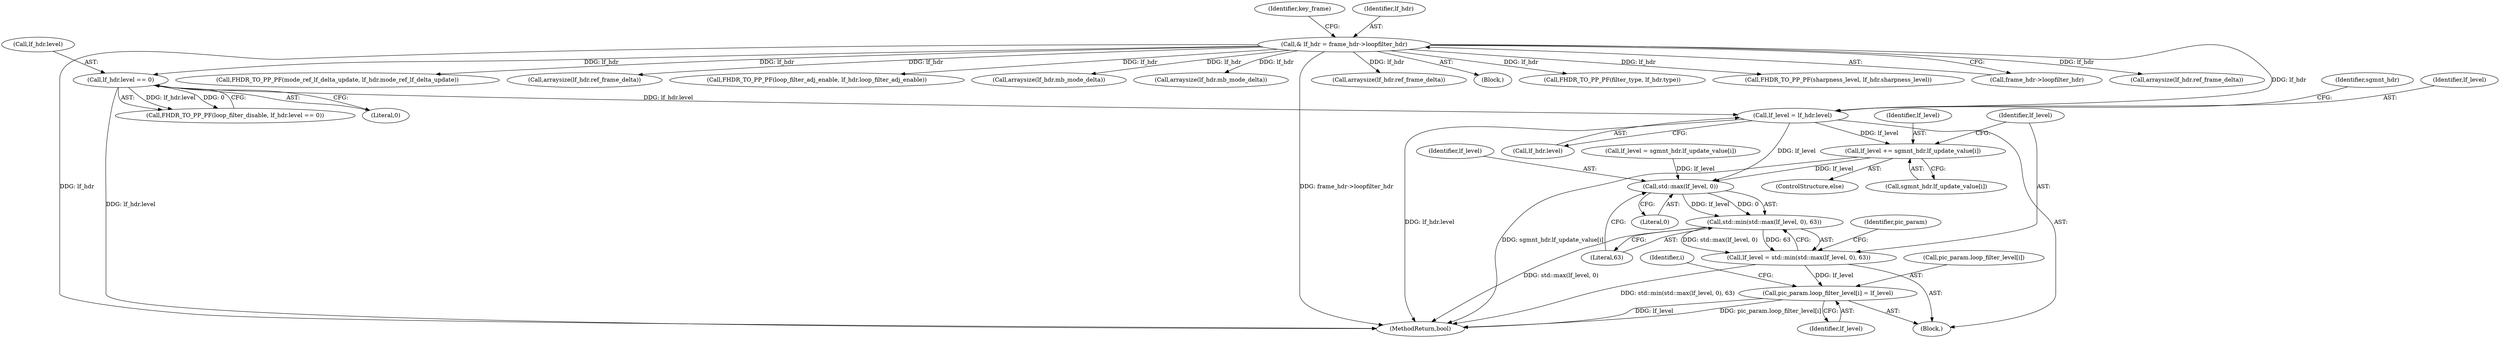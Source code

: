 digraph "0_Chrome_27c68f543e5eba779902447445dfb05ec3f5bf75_2@API" {
"1000518" [label="(Call,lf_level += sgmnt_hdr.lf_update_value[i])"];
"1000494" [label="(Call,lf_level = lf_hdr.level)"];
"1000462" [label="(Call,lf_hdr.level == 0)"];
"1000394" [label="(Call,& lf_hdr = frame_hdr->loopfilter_hdr)"];
"1000528" [label="(Call,std::max(lf_level, 0))"];
"1000527" [label="(Call,std::min(std::max(lf_level, 0), 63))"];
"1000525" [label="(Call,lf_level = std::min(std::max(lf_level, 0), 63))"];
"1000532" [label="(Call,pic_param.loop_filter_level[i] = lf_level)"];
"1000786" [label="(MethodReturn,bool)"];
"1000520" [label="(Call,sgmnt_hdr.lf_update_value[i])"];
"1000526" [label="(Identifier,lf_level)"];
"1000400" [label="(Identifier,key_frame)"];
"1000496" [label="(Call,lf_hdr.level)"];
"1000529" [label="(Identifier,lf_level)"];
"1000532" [label="(Call,pic_param.loop_filter_level[i] = lf_level)"];
"1000440" [label="(Call,FHDR_TO_PP_PF(mode_ref_lf_delta_update, lf_hdr.mode_ref_lf_delta_update))"];
"1000491" [label="(Identifier,i)"];
"1000535" [label="(Identifier,pic_param)"];
"1000517" [label="(ControlStructure,else)"];
"1000542" [label="(Call,arraysize(lf_hdr.ref_frame_delta))"];
"1000463" [label="(Call,lf_hdr.level)"];
"1000525" [label="(Call,lf_level = std::min(std::max(lf_level, 0), 63))"];
"1000435" [label="(Call,FHDR_TO_PP_PF(loop_filter_adj_enable, lf_hdr.loop_filter_adj_enable))"];
"1000492" [label="(Block,)"];
"1000565" [label="(Call,arraysize(lf_hdr.mb_mode_delta))"];
"1000552" [label="(Call,arraysize(lf_hdr.mb_mode_delta))"];
"1000531" [label="(Literal,63)"];
"1000395" [label="(Identifier,lf_hdr)"];
"1000510" [label="(Call,lf_level = sgmnt_hdr.lf_update_value[i])"];
"1000501" [label="(Identifier,sgmnt_hdr)"];
"1000577" [label="(Call,arraysize(lf_hdr.ref_frame_delta))"];
"1000466" [label="(Literal,0)"];
"1000106" [label="(Block,)"];
"1000528" [label="(Call,std::max(lf_level, 0))"];
"1000425" [label="(Call,FHDR_TO_PP_PF(filter_type, lf_hdr.type))"];
"1000494" [label="(Call,lf_level = lf_hdr.level)"];
"1000519" [label="(Identifier,lf_level)"];
"1000518" [label="(Call,lf_level += sgmnt_hdr.lf_update_value[i])"];
"1000530" [label="(Literal,0)"];
"1000538" [label="(Identifier,lf_level)"];
"1000430" [label="(Call,FHDR_TO_PP_PF(sharpness_level, lf_hdr.sharpness_level))"];
"1000396" [label="(Call,frame_hdr->loopfilter_hdr)"];
"1000561" [label="(Call,arraysize(lf_hdr.ref_frame_delta))"];
"1000495" [label="(Identifier,lf_level)"];
"1000394" [label="(Call,& lf_hdr = frame_hdr->loopfilter_hdr)"];
"1000462" [label="(Call,lf_hdr.level == 0)"];
"1000527" [label="(Call,std::min(std::max(lf_level, 0), 63))"];
"1000460" [label="(Call,FHDR_TO_PP_PF(loop_filter_disable, lf_hdr.level == 0))"];
"1000533" [label="(Call,pic_param.loop_filter_level[i])"];
"1000518" -> "1000517"  [label="AST: "];
"1000518" -> "1000520"  [label="CFG: "];
"1000519" -> "1000518"  [label="AST: "];
"1000520" -> "1000518"  [label="AST: "];
"1000526" -> "1000518"  [label="CFG: "];
"1000518" -> "1000786"  [label="DDG: sgmnt_hdr.lf_update_value[i]"];
"1000494" -> "1000518"  [label="DDG: lf_level"];
"1000518" -> "1000528"  [label="DDG: lf_level"];
"1000494" -> "1000492"  [label="AST: "];
"1000494" -> "1000496"  [label="CFG: "];
"1000495" -> "1000494"  [label="AST: "];
"1000496" -> "1000494"  [label="AST: "];
"1000501" -> "1000494"  [label="CFG: "];
"1000494" -> "1000786"  [label="DDG: lf_hdr.level"];
"1000462" -> "1000494"  [label="DDG: lf_hdr.level"];
"1000394" -> "1000494"  [label="DDG: lf_hdr"];
"1000494" -> "1000528"  [label="DDG: lf_level"];
"1000462" -> "1000460"  [label="AST: "];
"1000462" -> "1000466"  [label="CFG: "];
"1000463" -> "1000462"  [label="AST: "];
"1000466" -> "1000462"  [label="AST: "];
"1000460" -> "1000462"  [label="CFG: "];
"1000462" -> "1000786"  [label="DDG: lf_hdr.level"];
"1000462" -> "1000460"  [label="DDG: lf_hdr.level"];
"1000462" -> "1000460"  [label="DDG: 0"];
"1000394" -> "1000462"  [label="DDG: lf_hdr"];
"1000394" -> "1000106"  [label="AST: "];
"1000394" -> "1000396"  [label="CFG: "];
"1000395" -> "1000394"  [label="AST: "];
"1000396" -> "1000394"  [label="AST: "];
"1000400" -> "1000394"  [label="CFG: "];
"1000394" -> "1000786"  [label="DDG: frame_hdr->loopfilter_hdr"];
"1000394" -> "1000786"  [label="DDG: lf_hdr"];
"1000394" -> "1000425"  [label="DDG: lf_hdr"];
"1000394" -> "1000430"  [label="DDG: lf_hdr"];
"1000394" -> "1000435"  [label="DDG: lf_hdr"];
"1000394" -> "1000440"  [label="DDG: lf_hdr"];
"1000394" -> "1000542"  [label="DDG: lf_hdr"];
"1000394" -> "1000552"  [label="DDG: lf_hdr"];
"1000394" -> "1000561"  [label="DDG: lf_hdr"];
"1000394" -> "1000565"  [label="DDG: lf_hdr"];
"1000394" -> "1000577"  [label="DDG: lf_hdr"];
"1000528" -> "1000527"  [label="AST: "];
"1000528" -> "1000530"  [label="CFG: "];
"1000529" -> "1000528"  [label="AST: "];
"1000530" -> "1000528"  [label="AST: "];
"1000531" -> "1000528"  [label="CFG: "];
"1000528" -> "1000527"  [label="DDG: lf_level"];
"1000528" -> "1000527"  [label="DDG: 0"];
"1000510" -> "1000528"  [label="DDG: lf_level"];
"1000527" -> "1000525"  [label="AST: "];
"1000527" -> "1000531"  [label="CFG: "];
"1000531" -> "1000527"  [label="AST: "];
"1000525" -> "1000527"  [label="CFG: "];
"1000527" -> "1000786"  [label="DDG: std::max(lf_level, 0)"];
"1000527" -> "1000525"  [label="DDG: std::max(lf_level, 0)"];
"1000527" -> "1000525"  [label="DDG: 63"];
"1000525" -> "1000492"  [label="AST: "];
"1000526" -> "1000525"  [label="AST: "];
"1000535" -> "1000525"  [label="CFG: "];
"1000525" -> "1000786"  [label="DDG: std::min(std::max(lf_level, 0), 63)"];
"1000525" -> "1000532"  [label="DDG: lf_level"];
"1000532" -> "1000492"  [label="AST: "];
"1000532" -> "1000538"  [label="CFG: "];
"1000533" -> "1000532"  [label="AST: "];
"1000538" -> "1000532"  [label="AST: "];
"1000491" -> "1000532"  [label="CFG: "];
"1000532" -> "1000786"  [label="DDG: pic_param.loop_filter_level[i]"];
"1000532" -> "1000786"  [label="DDG: lf_level"];
}
